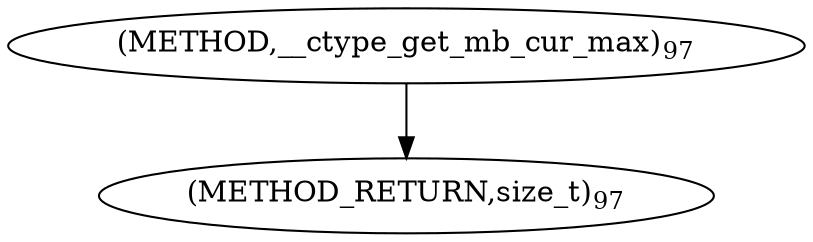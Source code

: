digraph "__ctype_get_mb_cur_max" {  
"33169" [label = <(METHOD,__ctype_get_mb_cur_max)<SUB>97</SUB>> ]
"33171" [label = <(METHOD_RETURN,size_t)<SUB>97</SUB>> ]
  "33169" -> "33171" 
}
